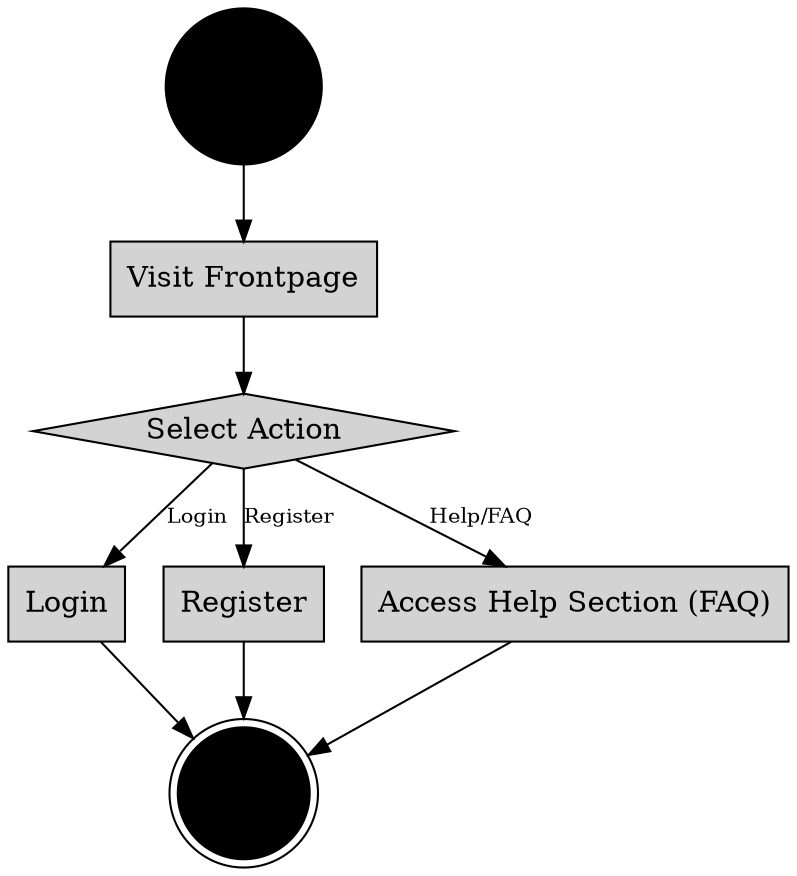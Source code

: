 digraph InitialUserInteraction {
    // Graph style
    rankdir=TB;
    node [shape=rect, style=filled, fillcolor=lightgrey];
    edge [fontsize=10];

    // Nodes
    start [label="Start", shape=circle, fillcolor=black, width=0.3];
    visitFrontpage [label="Visit Frontpage"];
    selectAction [label="Select Action", shape=diamond];
    login [label="Login"];
    register [label="Register"];
    accessHelp [label="Access Help Section (FAQ)"];
    end [label="End", shape=doublecircle, fillcolor=black, width=0.3];

    // Edges
    start -> visitFrontpage;
    visitFrontpage -> selectAction;
    selectAction -> login [label="Login"];
    selectAction -> register [label="Register"];
    selectAction -> accessHelp [label="Help/FAQ"];
    login -> end;
    register -> end;
    accessHelp -> end;
}
